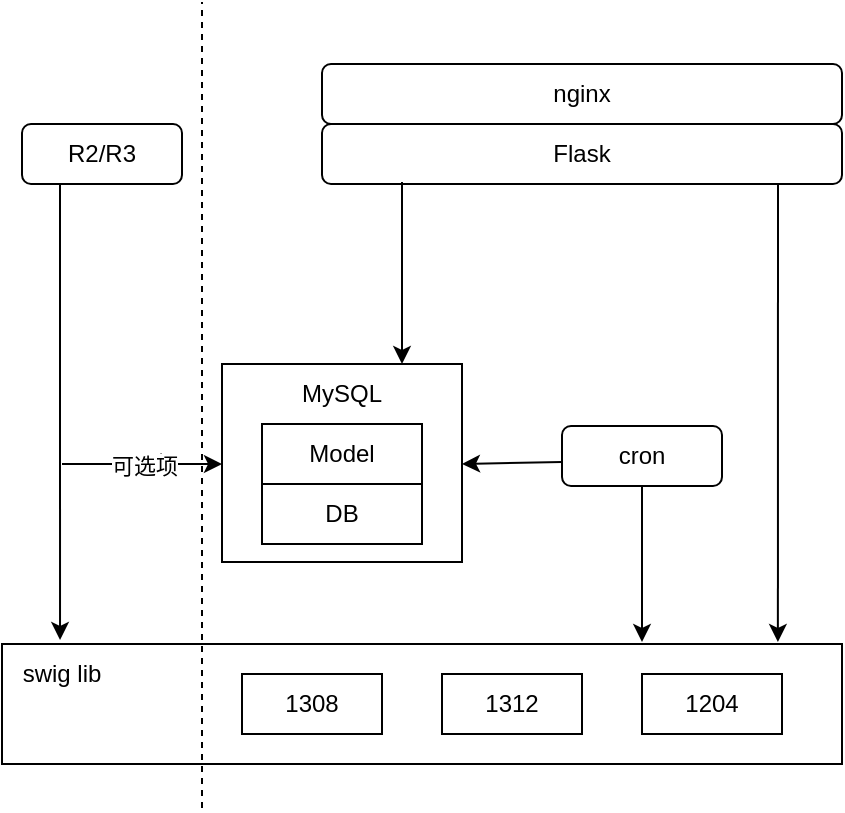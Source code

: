 <mxfile version="24.7.4">
  <diagram name="第 1 页" id="jQwiRtGNcWNUi6xvHZZC">
    <mxGraphModel dx="880" dy="1629" grid="1" gridSize="10" guides="1" tooltips="1" connect="1" arrows="1" fold="1" page="1" pageScale="1" pageWidth="827" pageHeight="1169" math="0" shadow="0">
      <root>
        <mxCell id="0" />
        <mxCell id="1" parent="0" />
        <mxCell id="lFpUT8i3_2X6Yhknhsck-34" value="" style="rounded=0;whiteSpace=wrap;html=1;" vertex="1" parent="1">
          <mxGeometry x="250" y="-969" width="120" height="99" as="geometry" />
        </mxCell>
        <mxCell id="lFpUT8i3_2X6Yhknhsck-33" value="" style="rounded=0;whiteSpace=wrap;html=1;" vertex="1" parent="1">
          <mxGeometry x="140" y="-829" width="420" height="60" as="geometry" />
        </mxCell>
        <mxCell id="lFpUT8i3_2X6Yhknhsck-2" value="swig lib" style="text;html=1;align=center;verticalAlign=middle;whiteSpace=wrap;rounded=0;" vertex="1" parent="1">
          <mxGeometry x="140" y="-829" width="60" height="30" as="geometry" />
        </mxCell>
        <mxCell id="lFpUT8i3_2X6Yhknhsck-6" value="R2/R3" style="rounded=1;whiteSpace=wrap;html=1;" vertex="1" parent="1">
          <mxGeometry x="150" y="-1089" width="80" height="30" as="geometry" />
        </mxCell>
        <mxCell id="lFpUT8i3_2X6Yhknhsck-7" value="" style="endArrow=classic;html=1;rounded=0;entryX=0.367;entryY=-0.067;entryDx=0;entryDy=0;entryPerimeter=0;" edge="1" parent="1">
          <mxGeometry width="50" height="50" relative="1" as="geometry">
            <mxPoint x="169" y="-1059" as="sourcePoint" />
            <mxPoint x="169.02" y="-831.01" as="targetPoint" />
          </mxGeometry>
        </mxCell>
        <mxCell id="lFpUT8i3_2X6Yhknhsck-16" value="" style="endArrow=classic;html=1;rounded=0;" edge="1" parent="1">
          <mxGeometry relative="1" as="geometry">
            <mxPoint x="170" y="-919" as="sourcePoint" />
            <mxPoint x="250" y="-919" as="targetPoint" />
          </mxGeometry>
        </mxCell>
        <mxCell id="lFpUT8i3_2X6Yhknhsck-17" value="Label" style="edgeLabel;resizable=0;html=1;;align=center;verticalAlign=middle;" connectable="0" vertex="1" parent="lFpUT8i3_2X6Yhknhsck-16">
          <mxGeometry relative="1" as="geometry" />
        </mxCell>
        <mxCell id="lFpUT8i3_2X6Yhknhsck-18" value="可选" style="edgeLabel;html=1;align=center;verticalAlign=middle;resizable=0;points=[];" vertex="1" connectable="0" parent="lFpUT8i3_2X6Yhknhsck-16">
          <mxGeometry x="0.04" relative="1" as="geometry">
            <mxPoint as="offset" />
          </mxGeometry>
        </mxCell>
        <mxCell id="lFpUT8i3_2X6Yhknhsck-19" value="可选项" style="edgeLabel;html=1;align=center;verticalAlign=middle;resizable=0;points=[];" vertex="1" connectable="0" parent="lFpUT8i3_2X6Yhknhsck-16">
          <mxGeometry x="0.025" y="-1" relative="1" as="geometry">
            <mxPoint as="offset" />
          </mxGeometry>
        </mxCell>
        <mxCell id="lFpUT8i3_2X6Yhknhsck-20" value="Model" style="rounded=0;whiteSpace=wrap;html=1;" vertex="1" parent="1">
          <mxGeometry x="270" y="-939" width="80" height="30" as="geometry" />
        </mxCell>
        <mxCell id="lFpUT8i3_2X6Yhknhsck-21" value="DB" style="rounded=0;whiteSpace=wrap;html=1;" vertex="1" parent="1">
          <mxGeometry x="270" y="-909" width="80" height="30" as="geometry" />
        </mxCell>
        <mxCell id="lFpUT8i3_2X6Yhknhsck-22" value="MySQL" style="text;html=1;align=center;verticalAlign=middle;whiteSpace=wrap;rounded=0;" vertex="1" parent="1">
          <mxGeometry x="280" y="-969" width="60" height="30" as="geometry" />
        </mxCell>
        <mxCell id="lFpUT8i3_2X6Yhknhsck-23" value="Flask" style="rounded=1;whiteSpace=wrap;html=1;" vertex="1" parent="1">
          <mxGeometry x="300" y="-1089" width="260" height="30" as="geometry" />
        </mxCell>
        <mxCell id="lFpUT8i3_2X6Yhknhsck-24" value="" style="endArrow=classic;html=1;rounded=0;entryX=1;entryY=0;entryDx=0;entryDy=0;" edge="1" parent="1" target="lFpUT8i3_2X6Yhknhsck-22">
          <mxGeometry width="50" height="50" relative="1" as="geometry">
            <mxPoint x="340" y="-1060" as="sourcePoint" />
            <mxPoint x="390" y="-1049" as="targetPoint" />
          </mxGeometry>
        </mxCell>
        <mxCell id="lFpUT8i3_2X6Yhknhsck-25" value="" style="endArrow=classic;html=1;rounded=0;exitX=0.7;exitY=1;exitDx=0;exitDy=0;exitPerimeter=0;entryX=0.857;entryY=-0.017;entryDx=0;entryDy=0;entryPerimeter=0;" edge="1" parent="1">
          <mxGeometry width="50" height="50" relative="1" as="geometry">
            <mxPoint x="528" y="-1059" as="sourcePoint" />
            <mxPoint x="527.95" y="-830.02" as="targetPoint" />
          </mxGeometry>
        </mxCell>
        <mxCell id="lFpUT8i3_2X6Yhknhsck-26" value="nginx" style="rounded=1;whiteSpace=wrap;html=1;" vertex="1" parent="1">
          <mxGeometry x="300" y="-1119" width="260" height="30" as="geometry" />
        </mxCell>
        <mxCell id="lFpUT8i3_2X6Yhknhsck-27" value="cron" style="rounded=1;whiteSpace=wrap;html=1;" vertex="1" parent="1">
          <mxGeometry x="420" y="-938" width="80" height="30" as="geometry" />
        </mxCell>
        <mxCell id="lFpUT8i3_2X6Yhknhsck-28" value="" style="endArrow=classic;html=1;rounded=0;exitX=0.5;exitY=1;exitDx=0;exitDy=0;" edge="1" parent="1" source="lFpUT8i3_2X6Yhknhsck-27">
          <mxGeometry width="50" height="50" relative="1" as="geometry">
            <mxPoint x="390" y="-960" as="sourcePoint" />
            <mxPoint x="460" y="-830" as="targetPoint" />
          </mxGeometry>
        </mxCell>
        <mxCell id="lFpUT8i3_2X6Yhknhsck-29" value="" style="endArrow=classic;html=1;rounded=0;entryX=1;entryY=0.5;entryDx=0;entryDy=0;" edge="1" parent="1">
          <mxGeometry width="50" height="50" relative="1" as="geometry">
            <mxPoint x="420" y="-920" as="sourcePoint" />
            <mxPoint x="370" y="-919" as="targetPoint" />
          </mxGeometry>
        </mxCell>
        <mxCell id="lFpUT8i3_2X6Yhknhsck-30" value="1308" style="rounded=0;whiteSpace=wrap;html=1;" vertex="1" parent="1">
          <mxGeometry x="260" y="-814" width="70" height="30" as="geometry" />
        </mxCell>
        <mxCell id="lFpUT8i3_2X6Yhknhsck-31" value="1312" style="rounded=0;whiteSpace=wrap;html=1;" vertex="1" parent="1">
          <mxGeometry x="360" y="-814" width="70" height="30" as="geometry" />
        </mxCell>
        <mxCell id="lFpUT8i3_2X6Yhknhsck-32" value="1204" style="rounded=0;whiteSpace=wrap;html=1;" vertex="1" parent="1">
          <mxGeometry x="460" y="-814" width="70" height="30" as="geometry" />
        </mxCell>
        <mxCell id="lFpUT8i3_2X6Yhknhsck-35" value="" style="endArrow=none;dashed=1;html=1;rounded=0;" edge="1" parent="1">
          <mxGeometry width="50" height="50" relative="1" as="geometry">
            <mxPoint x="240" y="-747" as="sourcePoint" />
            <mxPoint x="240" y="-1150" as="targetPoint" />
          </mxGeometry>
        </mxCell>
      </root>
    </mxGraphModel>
  </diagram>
</mxfile>
